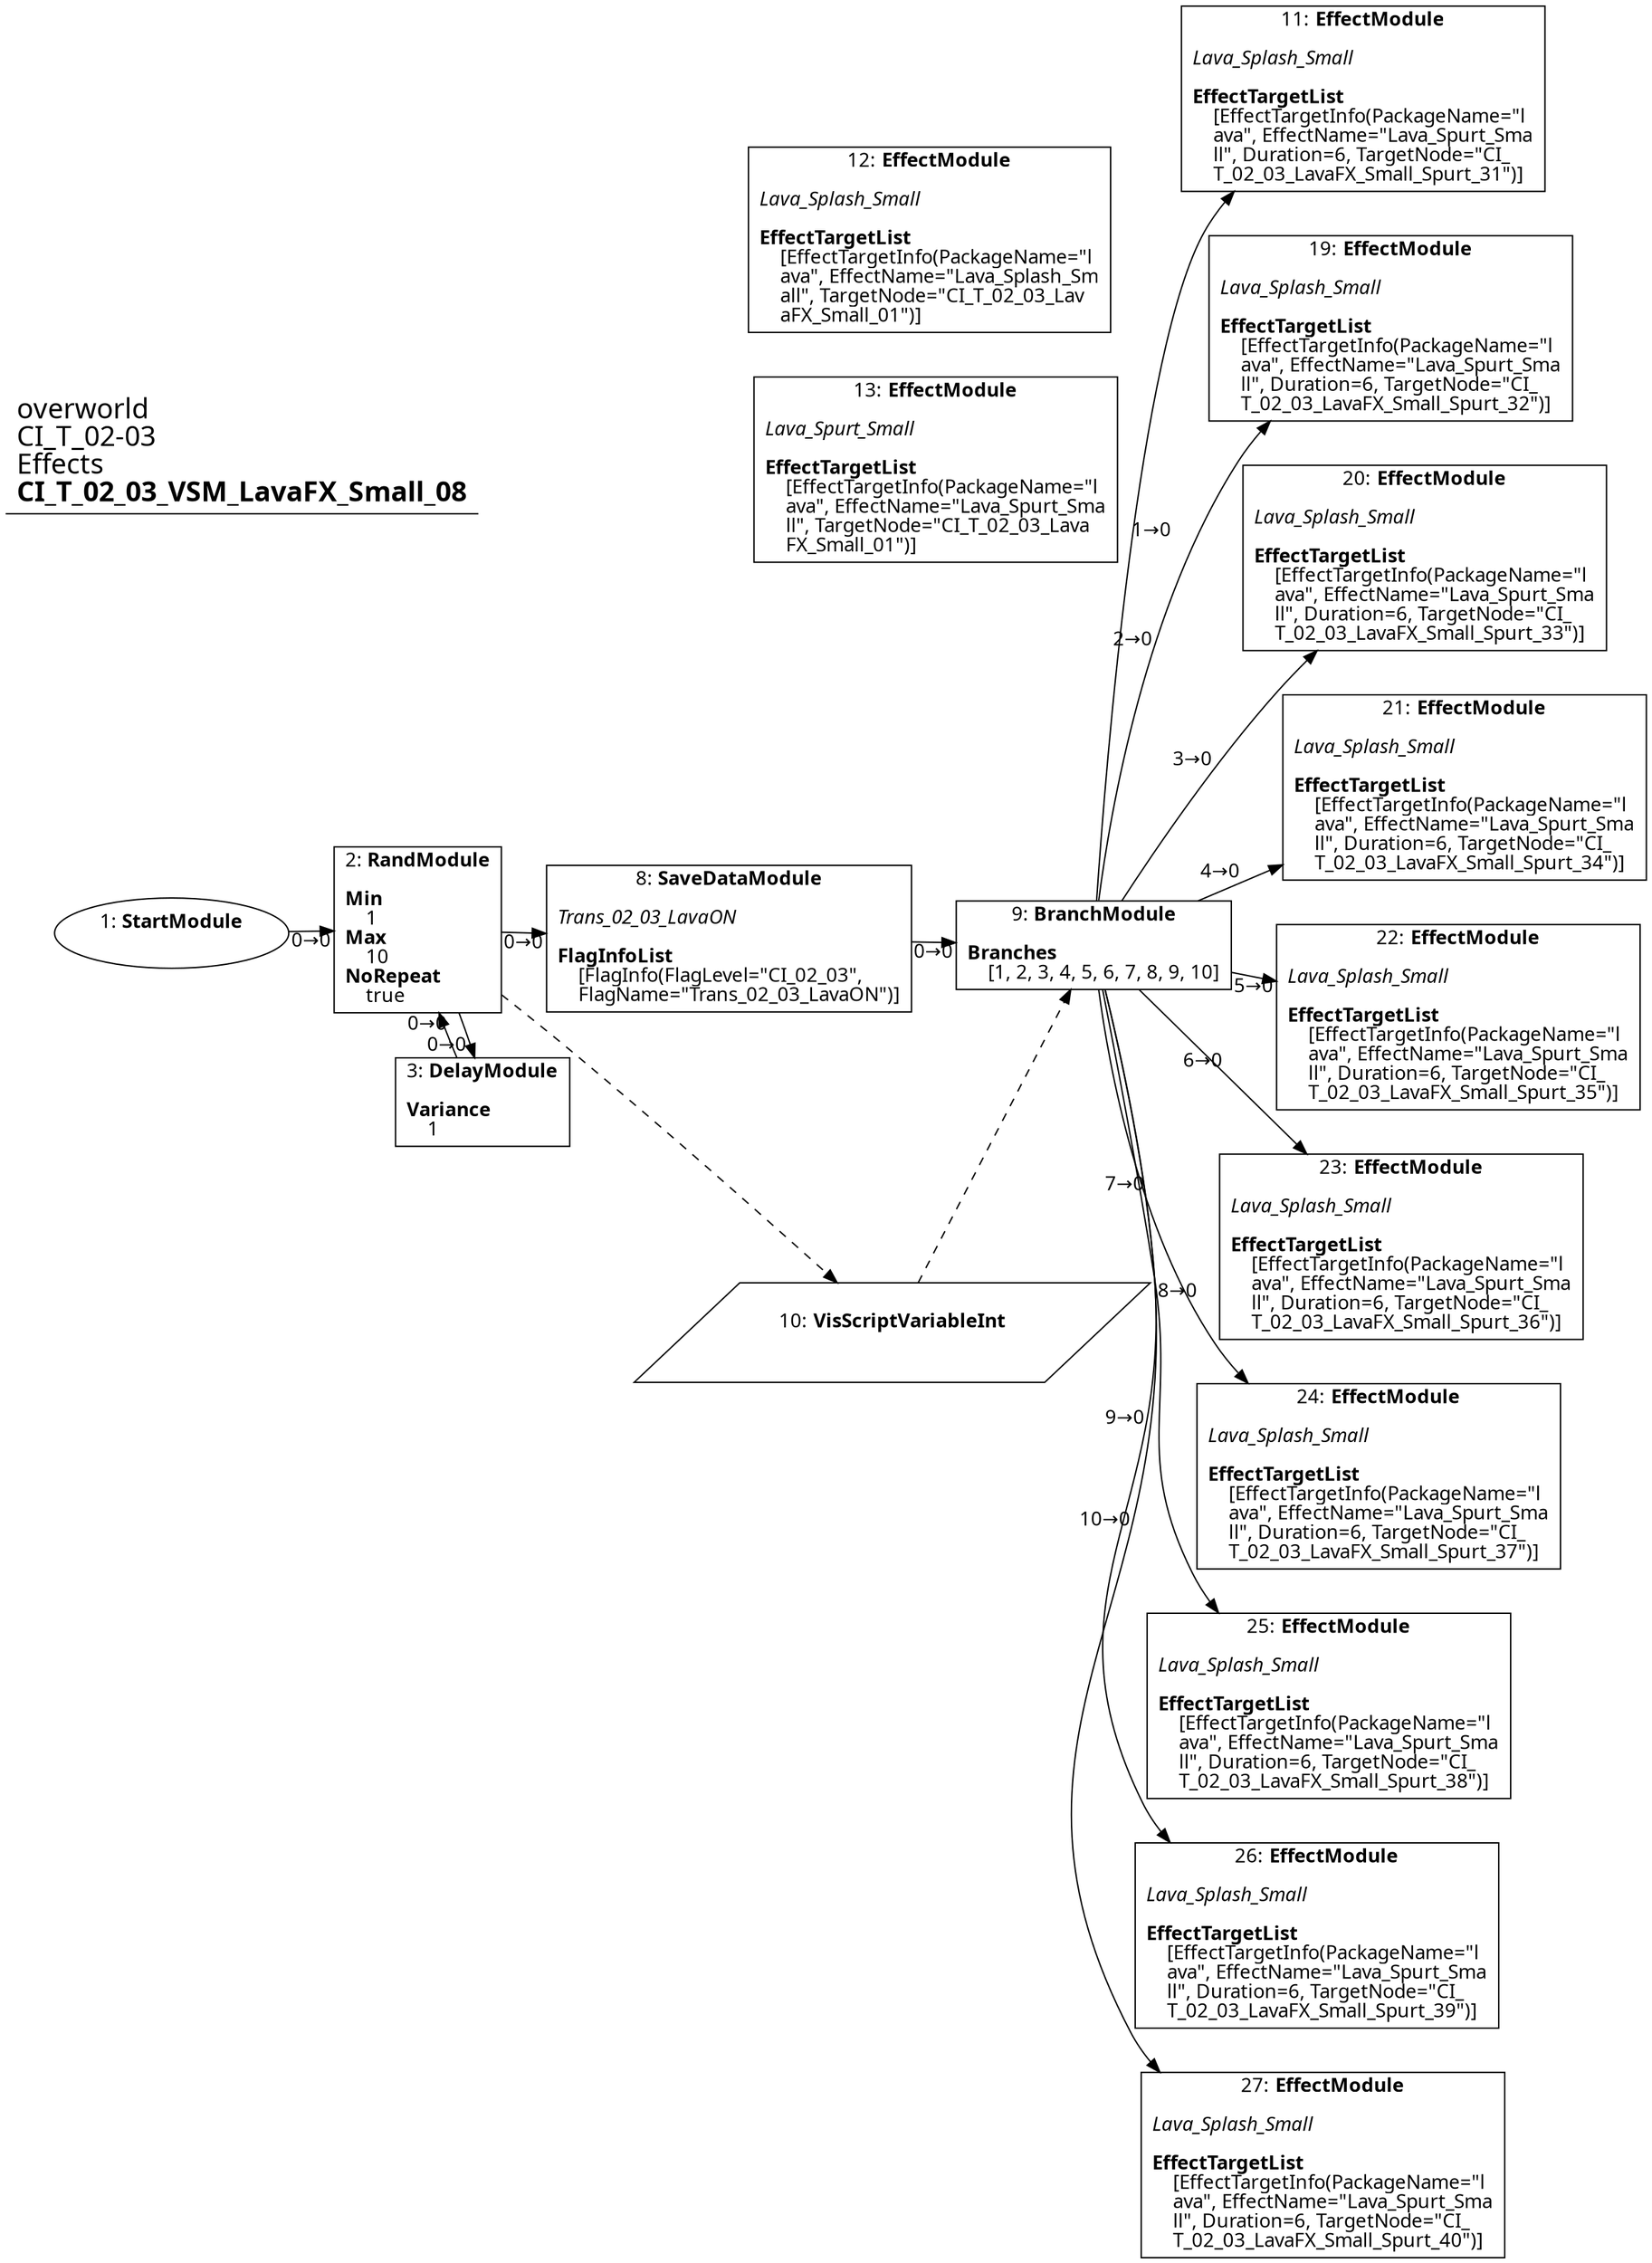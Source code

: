 digraph {
    layout = fdp;
    overlap = prism;
    sep = "+16";
    splines = spline;

    node [ shape = box ];

    graph [ fontname = "Segoe UI" ];
    node [ fontname = "Segoe UI" ];
    edge [ fontname = "Segoe UI" ];

    1 [ label = <1: <b>StartModule</b><br/><br/>> ];
    1 [ shape = oval ]
    1 [ pos = "0.26900002,-0.314!" ];
    1 -> 2 [ label = "0→0" ];

    2 [ label = <2: <b>RandModule</b><br/><br/><b>Min</b><br align="left"/>    1<br align="left"/><b>Max</b><br align="left"/>    10<br align="left"/><b>NoRepeat</b><br align="left"/>    true<br align="left"/>> ];
    2 [ pos = "0.499,-0.314!" ];
    2 -> 8 [ label = "0→0" ];
    2 -> 3 [ label = "0→0" ];
    2 -> 10 [ style = dashed ];

    3 [ label = <3: <b>DelayModule</b><br/><br/><b>Variance</b><br align="left"/>    1<br align="left"/>> ];
    3 [ pos = "0.532,-0.47100002!" ];
    3 -> 2 [ label = "0→0" ];

    8 [ label = <8: <b>SaveDataModule</b><br/><br/><i>Trans_02_03_LavaON<br align="left"/></i><br align="left"/><b>FlagInfoList</b><br align="left"/>    [FlagInfo(FlagLevel=&quot;CI_02_03&quot;, <br align="left"/>    FlagName=&quot;Trans_02_03_LavaON&quot;)]<br align="left"/>> ];
    8 [ pos = "0.735,-0.314!" ];
    8 -> 9 [ label = "0→0" ];

    9 [ label = <9: <b>BranchModule</b><br/><br/><b>Branches</b><br align="left"/>    [1, 2, 3, 4, 5, 6, 7, 8, 9, 10]<br align="left"/>> ];
    9 [ pos = "0.97800004,-0.314!" ];
    9 -> 11 [ label = "1→0" ];
    9 -> 19 [ label = "2→0" ];
    9 -> 20 [ label = "3→0" ];
    9 -> 21 [ label = "4→0" ];
    9 -> 22 [ label = "5→0" ];
    9 -> 23 [ label = "6→0" ];
    9 -> 24 [ label = "7→0" ];
    9 -> 25 [ label = "8→0" ];
    9 -> 26 [ label = "9→0" ];
    9 -> 27 [ label = "10→0" ];
    10 -> 9 [ style = dashed ];

    10 [ label = <10: <b>VisScriptVariableInt</b><br/><br/>> ];
    10 [ shape = parallelogram ]
    10 [ pos = "0.80500007,-0.595!" ];

    11 [ label = <11: <b>EffectModule</b><br/><br/><i>Lava_Splash_Small<br align="left"/></i><br align="left"/><b>EffectTargetList</b><br align="left"/>    [EffectTargetInfo(PackageName=&quot;l<br align="left"/>    ava&quot;, EffectName=&quot;Lava_Spurt_Sma<br align="left"/>    ll&quot;, Duration=6, TargetNode=&quot;CI_<br align="left"/>    T_02_03_LavaFX_Small_Spurt_31&quot;)]<br align="left"/>> ];
    11 [ pos = "1.2670001,0.12200001!" ];

    12 [ label = <12: <b>EffectModule</b><br/><br/><i>Lava_Splash_Small<br align="left"/></i><br align="left"/><b>EffectTargetList</b><br align="left"/>    [EffectTargetInfo(PackageName=&quot;l<br align="left"/>    ava&quot;, EffectName=&quot;Lava_Splash_Sm<br align="left"/>    all&quot;, TargetNode=&quot;CI_T_02_03_Lav<br align="left"/>    aFX_Small_01&quot;)]<br align="left"/>> ];
    12 [ pos = "0.96700007,0.133!" ];

    13 [ label = <13: <b>EffectModule</b><br/><br/><i>Lava_Spurt_Small<br align="left"/></i><br align="left"/><b>EffectTargetList</b><br align="left"/>    [EffectTargetInfo(PackageName=&quot;l<br align="left"/>    ava&quot;, EffectName=&quot;Lava_Spurt_Sma<br align="left"/>    ll&quot;, TargetNode=&quot;CI_T_02_03_Lava<br align="left"/>    FX_Small_01&quot;)]<br align="left"/>> ];
    13 [ pos = "0.96700007,0.003!" ];

    19 [ label = <19: <b>EffectModule</b><br/><br/><i>Lava_Splash_Small<br align="left"/></i><br align="left"/><b>EffectTargetList</b><br align="left"/>    [EffectTargetInfo(PackageName=&quot;l<br align="left"/>    ava&quot;, EffectName=&quot;Lava_Spurt_Sma<br align="left"/>    ll&quot;, Duration=6, TargetNode=&quot;CI_<br align="left"/>    T_02_03_LavaFX_Small_Spurt_32&quot;)]<br align="left"/>> ];
    19 [ pos = "1.269,-0.003!" ];

    20 [ label = <20: <b>EffectModule</b><br/><br/><i>Lava_Splash_Small<br align="left"/></i><br align="left"/><b>EffectTargetList</b><br align="left"/>    [EffectTargetInfo(PackageName=&quot;l<br align="left"/>    ava&quot;, EffectName=&quot;Lava_Spurt_Sma<br align="left"/>    ll&quot;, Duration=6, TargetNode=&quot;CI_<br align="left"/>    T_02_03_LavaFX_Small_Spurt_33&quot;)]<br align="left"/>> ];
    20 [ pos = "1.268,-0.128!" ];

    21 [ label = <21: <b>EffectModule</b><br/><br/><i>Lava_Splash_Small<br align="left"/></i><br align="left"/><b>EffectTargetList</b><br align="left"/>    [EffectTargetInfo(PackageName=&quot;l<br align="left"/>    ava&quot;, EffectName=&quot;Lava_Spurt_Sma<br align="left"/>    ll&quot;, Duration=6, TargetNode=&quot;CI_<br align="left"/>    T_02_03_LavaFX_Small_Spurt_34&quot;)]<br align="left"/>> ];
    21 [ pos = "1.2700001,-0.256!" ];

    22 [ label = <22: <b>EffectModule</b><br/><br/><i>Lava_Splash_Small<br align="left"/></i><br align="left"/><b>EffectTargetList</b><br align="left"/>    [EffectTargetInfo(PackageName=&quot;l<br align="left"/>    ava&quot;, EffectName=&quot;Lava_Spurt_Sma<br align="left"/>    ll&quot;, Duration=6, TargetNode=&quot;CI_<br align="left"/>    T_02_03_LavaFX_Small_Spurt_35&quot;)]<br align="left"/>> ];
    22 [ pos = "1.271,-0.37800002!" ];

    23 [ label = <23: <b>EffectModule</b><br/><br/><i>Lava_Splash_Small<br align="left"/></i><br align="left"/><b>EffectTargetList</b><br align="left"/>    [EffectTargetInfo(PackageName=&quot;l<br align="left"/>    ava&quot;, EffectName=&quot;Lava_Spurt_Sma<br align="left"/>    ll&quot;, Duration=6, TargetNode=&quot;CI_<br align="left"/>    T_02_03_LavaFX_Small_Spurt_36&quot;)]<br align="left"/>> ];
    23 [ pos = "1.2720001,-0.504!" ];

    24 [ label = <24: <b>EffectModule</b><br/><br/><i>Lava_Splash_Small<br align="left"/></i><br align="left"/><b>EffectTargetList</b><br align="left"/>    [EffectTargetInfo(PackageName=&quot;l<br align="left"/>    ava&quot;, EffectName=&quot;Lava_Spurt_Sma<br align="left"/>    ll&quot;, Duration=6, TargetNode=&quot;CI_<br align="left"/>    T_02_03_LavaFX_Small_Spurt_37&quot;)]<br align="left"/>> ];
    24 [ pos = "1.273,-0.629!" ];

    25 [ label = <25: <b>EffectModule</b><br/><br/><i>Lava_Splash_Small<br align="left"/></i><br align="left"/><b>EffectTargetList</b><br align="left"/>    [EffectTargetInfo(PackageName=&quot;l<br align="left"/>    ava&quot;, EffectName=&quot;Lava_Spurt_Sma<br align="left"/>    ll&quot;, Duration=6, TargetNode=&quot;CI_<br align="left"/>    T_02_03_LavaFX_Small_Spurt_38&quot;)]<br align="left"/>> ];
    25 [ pos = "1.274,-0.754!" ];

    26 [ label = <26: <b>EffectModule</b><br/><br/><i>Lava_Splash_Small<br align="left"/></i><br align="left"/><b>EffectTargetList</b><br align="left"/>    [EffectTargetInfo(PackageName=&quot;l<br align="left"/>    ava&quot;, EffectName=&quot;Lava_Spurt_Sma<br align="left"/>    ll&quot;, Duration=6, TargetNode=&quot;CI_<br align="left"/>    T_02_03_LavaFX_Small_Spurt_39&quot;)]<br align="left"/>> ];
    26 [ pos = "1.274,-0.882!" ];

    27 [ label = <27: <b>EffectModule</b><br/><br/><i>Lava_Splash_Small<br align="left"/></i><br align="left"/><b>EffectTargetList</b><br align="left"/>    [EffectTargetInfo(PackageName=&quot;l<br align="left"/>    ava&quot;, EffectName=&quot;Lava_Spurt_Sma<br align="left"/>    ll&quot;, Duration=6, TargetNode=&quot;CI_<br align="left"/>    T_02_03_LavaFX_Small_Spurt_40&quot;)]<br align="left"/>> ];
    27 [ pos = "1.2750001,-1.0040001!" ];

    title [ pos = "0.268,0.134!" ];
    title [ shape = underline ];
    title [ label = <<font point-size="20">overworld<br align="left"/>CI_T_02-03<br align="left"/>Effects<br align="left"/><b>CI_T_02_03_VSM_LavaFX_Small_08</b><br align="left"/></font>> ];
}
